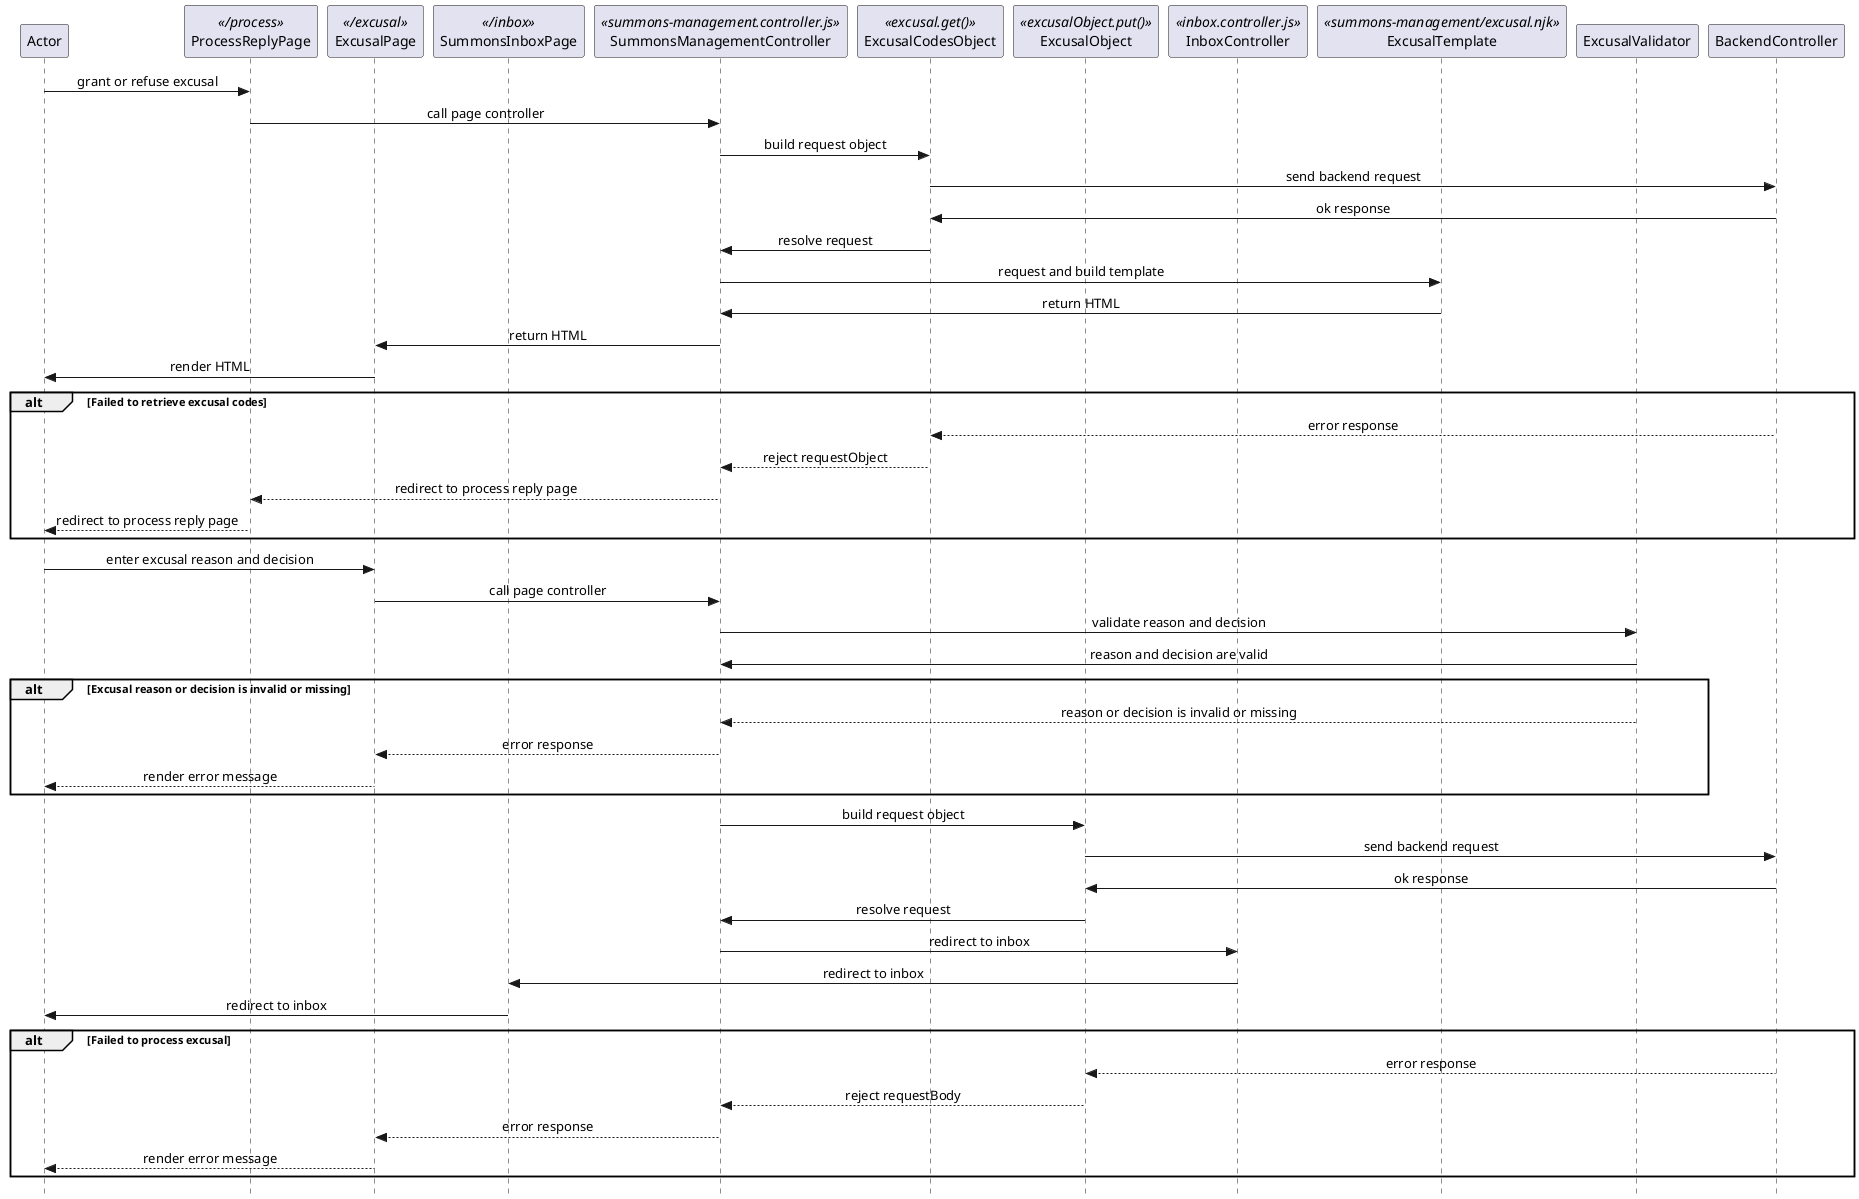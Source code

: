 @startuml excusal-mod

skinparam Style strictuml 
skinparam SequenceMessageAlignment center

participant Actor

''' LOCAL ROUTING
participant ProcessReplyPage <</process>>
participant ExcusalPage <</excusal>>
participant SummonsInboxPage <</inbox>>


''' CONTROLLER AND REQUEST OBJECTS
participant SummonsManagementController <<summons-management.controller.js>>
participant ExcusalCodesObject <<excusal.get()>>
participant ExcusalObject <<excusalObject.put()>>
participant InboxController <<inbox.controller.js>>

''' TEMPLATES
participant ExcusalTemplate <<summons-management/excusal.njk>>

''' FILTERS AND VALIDATORS
participant ExcusalValidator

''' BACKEND CONTROLLER
participant BackendController



''' JOURNEY FLOW
Actor -> ProcessReplyPage : grant or refuse excusal

ProcessReplyPage -> SummonsManagementController : call page controller

SummonsManagementController -> ExcusalCodesObject : build request object
ExcusalCodesObject -> BackendController : send backend request
ExcusalCodesObject <- BackendController : ok response
SummonsManagementController <- ExcusalCodesObject : resolve request

SummonsManagementController -> ExcusalTemplate : request and build template
SummonsManagementController <- ExcusalTemplate : return HTML
ExcusalPage <- SummonsManagementController : return HTML
Actor <- ExcusalPage : render HTML

alt Failed to retrieve excusal codes
    ExcusalCodesObject <-- BackendController : error response
    SummonsManagementController <-- ExcusalCodesObject : reject requestObject
    ProcessReplyPage <-- SummonsManagementController : redirect to process reply page
    Actor <-- ProcessReplyPage : redirect to process reply page
end

Actor -> ExcusalPage : enter excusal reason and decision

ExcusalPage -> SummonsManagementController : call page controller

SummonsManagementController -> ExcusalValidator : validate reason and decision
SummonsManagementController <- ExcusalValidator : reason and decision are valid

alt Excusal reason or decision is invalid or missing
    SummonsManagementController <-- ExcusalValidator : reason or decision is invalid or missing
    ExcusalPage <-- SummonsManagementController : error response
    Actor <-- ExcusalPage : render error message
end

SummonsManagementController -> ExcusalObject : build request object
ExcusalObject -> BackendController : send backend request
ExcusalObject <- BackendController : ok response
SummonsManagementController <- ExcusalObject : resolve request

SummonsManagementController -> InboxController : redirect to inbox
SummonsInboxPage <- InboxController : redirect to inbox
Actor <- SummonsInboxPage : redirect to inbox

alt Failed to process excusal
    ExcusalObject <-- BackendController : error response
    SummonsManagementController <-- ExcusalObject : reject requestBody
    ExcusalPage <-- SummonsManagementController : error response
    Actor <-- ExcusalPage : render error message
end

@enduml